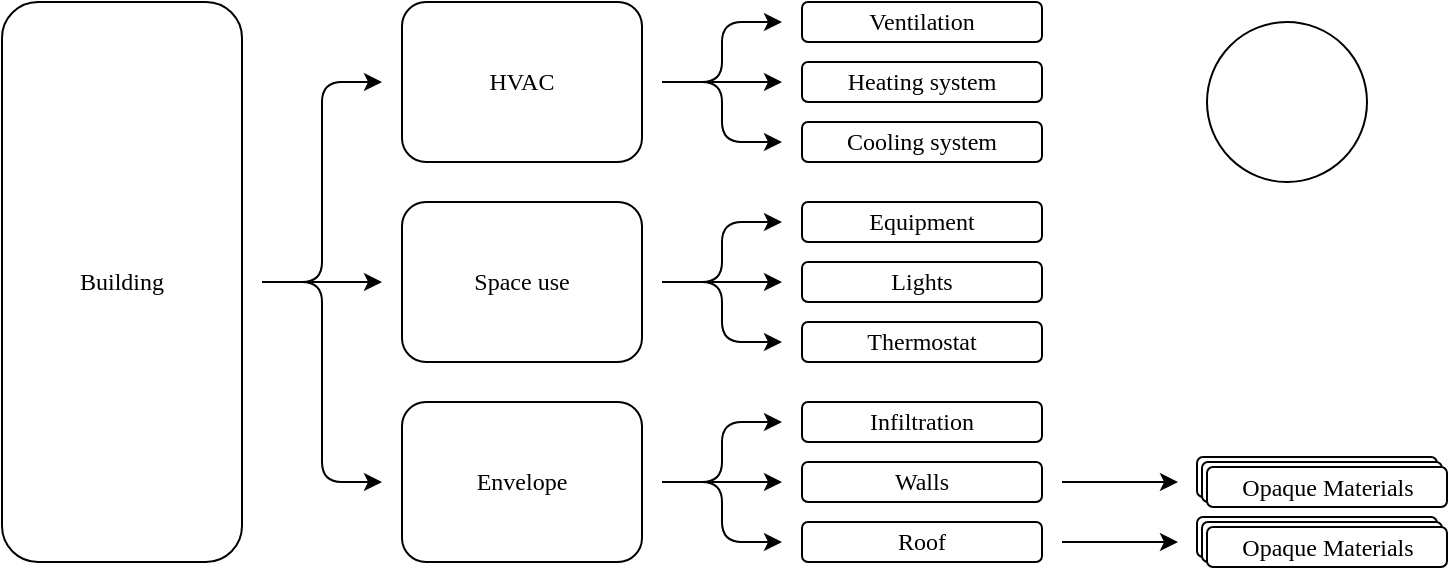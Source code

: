 <mxfile>
    <diagram name="Copy of Page-1" id="dokz-wJN54sTGclhxk2S">
        <mxGraphModel dx="2255" dy="1465" grid="1" gridSize="10" guides="1" tooltips="1" connect="1" arrows="1" fold="1" page="1" pageScale="1" pageWidth="1700" pageHeight="1100" math="0" shadow="0">
            <root>
                <mxCell id="T8wHLgbw-fjmUqiS9dSS-0"/>
                <mxCell id="T8wHLgbw-fjmUqiS9dSS-1" parent="T8wHLgbw-fjmUqiS9dSS-0"/>
                <mxCell id="T8wHLgbw-fjmUqiS9dSS-2" style="edgeStyle=elbowEdgeStyle;html=1;fontFamily=acumin pro;sourcePerimeterSpacing=10;targetPerimeterSpacing=10;strokeColor=#000000;" parent="T8wHLgbw-fjmUqiS9dSS-1" source="T8wHLgbw-fjmUqiS9dSS-5" target="T8wHLgbw-fjmUqiS9dSS-9" edge="1">
                    <mxGeometry relative="1" as="geometry"/>
                </mxCell>
                <mxCell id="T8wHLgbw-fjmUqiS9dSS-3" style="edgeStyle=elbowEdgeStyle;shape=connector;rounded=1;html=1;labelBackgroundColor=default;strokeColor=#000000;fontFamily=acumin pro;fontSize=11;fontColor=default;endArrow=classic;sourcePerimeterSpacing=10;targetPerimeterSpacing=10;" parent="T8wHLgbw-fjmUqiS9dSS-1" source="T8wHLgbw-fjmUqiS9dSS-5" target="T8wHLgbw-fjmUqiS9dSS-13" edge="1">
                    <mxGeometry relative="1" as="geometry"/>
                </mxCell>
                <mxCell id="T8wHLgbw-fjmUqiS9dSS-4" style="edgeStyle=elbowEdgeStyle;shape=connector;rounded=1;html=1;labelBackgroundColor=default;strokeColor=#000000;fontFamily=acumin pro;fontSize=11;fontColor=default;endArrow=classic;sourcePerimeterSpacing=10;targetPerimeterSpacing=10;" parent="T8wHLgbw-fjmUqiS9dSS-1" source="T8wHLgbw-fjmUqiS9dSS-5" target="T8wHLgbw-fjmUqiS9dSS-17" edge="1">
                    <mxGeometry relative="1" as="geometry"/>
                </mxCell>
                <mxCell id="T8wHLgbw-fjmUqiS9dSS-5" value="&lt;font&gt;Building&lt;/font&gt;" style="rounded=1;whiteSpace=wrap;html=1;fontFamily=acumin pro;" parent="T8wHLgbw-fjmUqiS9dSS-1" vertex="1">
                    <mxGeometry x="120" y="40" width="120" height="280" as="geometry"/>
                </mxCell>
                <mxCell id="T8wHLgbw-fjmUqiS9dSS-6" style="edgeStyle=elbowEdgeStyle;shape=connector;rounded=1;html=1;labelBackgroundColor=default;strokeColor=#000000;fontFamily=acumin pro;fontSize=11;fontColor=default;endArrow=classic;sourcePerimeterSpacing=10;targetPerimeterSpacing=10;" parent="T8wHLgbw-fjmUqiS9dSS-1" source="T8wHLgbw-fjmUqiS9dSS-9" target="T8wHLgbw-fjmUqiS9dSS-20" edge="1">
                    <mxGeometry relative="1" as="geometry"/>
                </mxCell>
                <mxCell id="T8wHLgbw-fjmUqiS9dSS-7" style="edgeStyle=elbowEdgeStyle;shape=connector;rounded=1;html=1;labelBackgroundColor=default;strokeColor=#000000;fontFamily=acumin pro;fontSize=11;fontColor=default;endArrow=classic;sourcePerimeterSpacing=10;targetPerimeterSpacing=10;" parent="T8wHLgbw-fjmUqiS9dSS-1" source="T8wHLgbw-fjmUqiS9dSS-9" target="T8wHLgbw-fjmUqiS9dSS-19" edge="1">
                    <mxGeometry relative="1" as="geometry"/>
                </mxCell>
                <mxCell id="T8wHLgbw-fjmUqiS9dSS-8" style="edgeStyle=elbowEdgeStyle;shape=connector;rounded=1;html=1;labelBackgroundColor=default;strokeColor=#000000;fontFamily=acumin pro;fontSize=11;fontColor=default;endArrow=classic;sourcePerimeterSpacing=10;targetPerimeterSpacing=10;" parent="T8wHLgbw-fjmUqiS9dSS-1" source="T8wHLgbw-fjmUqiS9dSS-9" target="T8wHLgbw-fjmUqiS9dSS-18" edge="1">
                    <mxGeometry relative="1" as="geometry"/>
                </mxCell>
                <mxCell id="T8wHLgbw-fjmUqiS9dSS-9" value="&lt;font&gt;HVAC&lt;/font&gt;" style="rounded=1;whiteSpace=wrap;html=1;fontFamily=acumin pro;" parent="T8wHLgbw-fjmUqiS9dSS-1" vertex="1">
                    <mxGeometry x="320" y="40" width="120" height="80" as="geometry"/>
                </mxCell>
                <mxCell id="T8wHLgbw-fjmUqiS9dSS-10" style="edgeStyle=elbowEdgeStyle;shape=connector;rounded=1;html=1;labelBackgroundColor=default;strokeColor=#000000;fontFamily=acumin pro;fontSize=11;fontColor=default;endArrow=classic;sourcePerimeterSpacing=10;targetPerimeterSpacing=10;" parent="T8wHLgbw-fjmUqiS9dSS-1" source="T8wHLgbw-fjmUqiS9dSS-13" target="T8wHLgbw-fjmUqiS9dSS-21" edge="1">
                    <mxGeometry relative="1" as="geometry"/>
                </mxCell>
                <mxCell id="T8wHLgbw-fjmUqiS9dSS-11" style="edgeStyle=elbowEdgeStyle;shape=connector;rounded=1;html=1;labelBackgroundColor=default;strokeColor=#000000;fontFamily=acumin pro;fontSize=11;fontColor=default;endArrow=classic;sourcePerimeterSpacing=10;targetPerimeterSpacing=10;" parent="T8wHLgbw-fjmUqiS9dSS-1" source="T8wHLgbw-fjmUqiS9dSS-13" target="T8wHLgbw-fjmUqiS9dSS-22" edge="1">
                    <mxGeometry relative="1" as="geometry"/>
                </mxCell>
                <mxCell id="T8wHLgbw-fjmUqiS9dSS-12" style="edgeStyle=elbowEdgeStyle;shape=connector;rounded=1;html=1;labelBackgroundColor=default;strokeColor=#000000;fontFamily=acumin pro;fontSize=11;fontColor=default;endArrow=classic;sourcePerimeterSpacing=10;targetPerimeterSpacing=10;" parent="T8wHLgbw-fjmUqiS9dSS-1" source="T8wHLgbw-fjmUqiS9dSS-13" target="T8wHLgbw-fjmUqiS9dSS-23" edge="1">
                    <mxGeometry relative="1" as="geometry"/>
                </mxCell>
                <mxCell id="T8wHLgbw-fjmUqiS9dSS-13" value="&lt;font&gt;Space use&lt;/font&gt;" style="rounded=1;whiteSpace=wrap;html=1;fontFamily=acumin pro;" parent="T8wHLgbw-fjmUqiS9dSS-1" vertex="1">
                    <mxGeometry x="320" y="140" width="120" height="80" as="geometry"/>
                </mxCell>
                <mxCell id="T8wHLgbw-fjmUqiS9dSS-14" style="edgeStyle=elbowEdgeStyle;shape=connector;rounded=1;html=1;labelBackgroundColor=default;strokeColor=#000000;fontFamily=acumin pro;fontSize=11;fontColor=default;endArrow=classic;sourcePerimeterSpacing=10;targetPerimeterSpacing=10;" parent="T8wHLgbw-fjmUqiS9dSS-1" source="T8wHLgbw-fjmUqiS9dSS-17" target="T8wHLgbw-fjmUqiS9dSS-24" edge="1">
                    <mxGeometry relative="1" as="geometry"/>
                </mxCell>
                <mxCell id="T8wHLgbw-fjmUqiS9dSS-15" style="edgeStyle=elbowEdgeStyle;shape=connector;rounded=1;html=1;labelBackgroundColor=default;strokeColor=#000000;fontFamily=acumin pro;fontSize=11;fontColor=default;endArrow=classic;sourcePerimeterSpacing=10;targetPerimeterSpacing=10;" parent="T8wHLgbw-fjmUqiS9dSS-1" source="T8wHLgbw-fjmUqiS9dSS-17" target="T8wHLgbw-fjmUqiS9dSS-25" edge="1">
                    <mxGeometry relative="1" as="geometry"/>
                </mxCell>
                <mxCell id="T8wHLgbw-fjmUqiS9dSS-16" style="edgeStyle=elbowEdgeStyle;shape=connector;rounded=1;html=1;labelBackgroundColor=default;strokeColor=#000000;fontFamily=acumin pro;fontSize=11;fontColor=default;endArrow=classic;sourcePerimeterSpacing=10;targetPerimeterSpacing=10;" parent="T8wHLgbw-fjmUqiS9dSS-1" source="T8wHLgbw-fjmUqiS9dSS-17" target="T8wHLgbw-fjmUqiS9dSS-27" edge="1">
                    <mxGeometry relative="1" as="geometry"/>
                </mxCell>
                <mxCell id="T8wHLgbw-fjmUqiS9dSS-17" value="&lt;font&gt;Envelope&lt;/font&gt;" style="rounded=1;whiteSpace=wrap;html=1;fontFamily=acumin pro;" parent="T8wHLgbw-fjmUqiS9dSS-1" vertex="1">
                    <mxGeometry x="320" y="240" width="120" height="80" as="geometry"/>
                </mxCell>
                <mxCell id="T8wHLgbw-fjmUqiS9dSS-18" value="&lt;font&gt;Cooling system&lt;br&gt;&lt;/font&gt;" style="rounded=1;whiteSpace=wrap;html=1;fontFamily=acumin pro;" parent="T8wHLgbw-fjmUqiS9dSS-1" vertex="1">
                    <mxGeometry x="520" y="100" width="120" height="20" as="geometry"/>
                </mxCell>
                <mxCell id="T8wHLgbw-fjmUqiS9dSS-19" value="&lt;font&gt;Heating system&lt;br&gt;&lt;/font&gt;" style="rounded=1;whiteSpace=wrap;html=1;fontFamily=acumin pro;" parent="T8wHLgbw-fjmUqiS9dSS-1" vertex="1">
                    <mxGeometry x="520" y="70" width="120" height="20" as="geometry"/>
                </mxCell>
                <mxCell id="T8wHLgbw-fjmUqiS9dSS-20" value="&lt;font&gt;Ventilation&lt;br&gt;&lt;/font&gt;" style="rounded=1;whiteSpace=wrap;html=1;fontFamily=acumin pro;" parent="T8wHLgbw-fjmUqiS9dSS-1" vertex="1">
                    <mxGeometry x="520" y="40" width="120" height="20" as="geometry"/>
                </mxCell>
                <mxCell id="T8wHLgbw-fjmUqiS9dSS-21" value="&lt;font&gt;Equipment&lt;br&gt;&lt;/font&gt;" style="rounded=1;whiteSpace=wrap;html=1;fontFamily=acumin pro;" parent="T8wHLgbw-fjmUqiS9dSS-1" vertex="1">
                    <mxGeometry x="520" y="140" width="120" height="20" as="geometry"/>
                </mxCell>
                <mxCell id="T8wHLgbw-fjmUqiS9dSS-22" value="&lt;font&gt;Lights&lt;br&gt;&lt;/font&gt;" style="rounded=1;whiteSpace=wrap;html=1;fontFamily=acumin pro;" parent="T8wHLgbw-fjmUqiS9dSS-1" vertex="1">
                    <mxGeometry x="520" y="170" width="120" height="20" as="geometry"/>
                </mxCell>
                <mxCell id="T8wHLgbw-fjmUqiS9dSS-23" value="&lt;font&gt;Thermostat&lt;br&gt;&lt;/font&gt;" style="rounded=1;whiteSpace=wrap;html=1;fontFamily=acumin pro;" parent="T8wHLgbw-fjmUqiS9dSS-1" vertex="1">
                    <mxGeometry x="520" y="200" width="120" height="20" as="geometry"/>
                </mxCell>
                <mxCell id="T8wHLgbw-fjmUqiS9dSS-24" value="&lt;font&gt;Infiltration&lt;br&gt;&lt;/font&gt;" style="rounded=1;whiteSpace=wrap;html=1;fontFamily=acumin pro;" parent="T8wHLgbw-fjmUqiS9dSS-1" vertex="1">
                    <mxGeometry x="520" y="240" width="120" height="20" as="geometry"/>
                </mxCell>
                <mxCell id="T8wHLgbw-fjmUqiS9dSS-25" value="&lt;font&gt;Walls&lt;br&gt;&lt;/font&gt;" style="rounded=1;whiteSpace=wrap;html=1;fontFamily=acumin pro;" parent="T8wHLgbw-fjmUqiS9dSS-1" vertex="1">
                    <mxGeometry x="520" y="270" width="120" height="20" as="geometry"/>
                </mxCell>
                <mxCell id="T8wHLgbw-fjmUqiS9dSS-26" style="edgeStyle=elbowEdgeStyle;shape=connector;rounded=1;html=1;labelBackgroundColor=default;strokeColor=#000000;fontFamily=acumin pro;fontSize=11;fontColor=default;endArrow=classic;sourcePerimeterSpacing=10;targetPerimeterSpacing=12;" parent="T8wHLgbw-fjmUqiS9dSS-1" source="T8wHLgbw-fjmUqiS9dSS-27" target="T8wHLgbw-fjmUqiS9dSS-29" edge="1">
                    <mxGeometry relative="1" as="geometry"/>
                </mxCell>
                <mxCell id="T8wHLgbw-fjmUqiS9dSS-27" value="&lt;font&gt;Roof&lt;br&gt;&lt;/font&gt;" style="rounded=1;whiteSpace=wrap;html=1;fontFamily=acumin pro;" parent="T8wHLgbw-fjmUqiS9dSS-1" vertex="1">
                    <mxGeometry x="520" y="300" width="120" height="20" as="geometry"/>
                </mxCell>
                <mxCell id="T8wHLgbw-fjmUqiS9dSS-28" value="&lt;font&gt;&lt;br&gt;&lt;/font&gt;" style="rounded=1;whiteSpace=wrap;html=1;fontFamily=acumin pro;" parent="T8wHLgbw-fjmUqiS9dSS-1" vertex="1">
                    <mxGeometry x="717.5" y="297.5" width="120" height="20" as="geometry"/>
                </mxCell>
                <mxCell id="T8wHLgbw-fjmUqiS9dSS-29" value="&lt;font&gt;&lt;br&gt;&lt;/font&gt;" style="rounded=1;whiteSpace=wrap;html=1;fontFamily=acumin pro;" parent="T8wHLgbw-fjmUqiS9dSS-1" vertex="1">
                    <mxGeometry x="720" y="300" width="120" height="20" as="geometry"/>
                </mxCell>
                <mxCell id="T8wHLgbw-fjmUqiS9dSS-30" value="&lt;font&gt;Opaque Materials&lt;br&gt;&lt;/font&gt;" style="rounded=1;whiteSpace=wrap;html=1;fontFamily=acumin pro;" parent="T8wHLgbw-fjmUqiS9dSS-1" vertex="1">
                    <mxGeometry x="722.5" y="302.5" width="120" height="20" as="geometry"/>
                </mxCell>
                <mxCell id="T8wHLgbw-fjmUqiS9dSS-31" style="edgeStyle=elbowEdgeStyle;shape=connector;rounded=1;html=1;labelBackgroundColor=default;strokeColor=#000000;fontFamily=acumin pro;fontSize=11;fontColor=default;endArrow=classic;sourcePerimeterSpacing=10;targetPerimeterSpacing=12;" parent="T8wHLgbw-fjmUqiS9dSS-1" target="T8wHLgbw-fjmUqiS9dSS-33" edge="1">
                    <mxGeometry relative="1" as="geometry">
                        <mxPoint x="650" y="280" as="sourcePoint"/>
                    </mxGeometry>
                </mxCell>
                <mxCell id="T8wHLgbw-fjmUqiS9dSS-32" value="&lt;font&gt;&lt;br&gt;&lt;/font&gt;" style="rounded=1;whiteSpace=wrap;html=1;fontFamily=acumin pro;" parent="T8wHLgbw-fjmUqiS9dSS-1" vertex="1">
                    <mxGeometry x="717.5" y="267.5" width="120" height="20" as="geometry"/>
                </mxCell>
                <mxCell id="T8wHLgbw-fjmUqiS9dSS-33" value="&lt;font&gt;&lt;br&gt;&lt;/font&gt;" style="rounded=1;whiteSpace=wrap;html=1;fontFamily=acumin pro;" parent="T8wHLgbw-fjmUqiS9dSS-1" vertex="1">
                    <mxGeometry x="720" y="270" width="120" height="20" as="geometry"/>
                </mxCell>
                <mxCell id="T8wHLgbw-fjmUqiS9dSS-34" value="&lt;font&gt;Opaque Materials&lt;br&gt;&lt;/font&gt;" style="rounded=1;whiteSpace=wrap;html=1;fontFamily=acumin pro;" parent="T8wHLgbw-fjmUqiS9dSS-1" vertex="1">
                    <mxGeometry x="722.5" y="272.5" width="120" height="20" as="geometry"/>
                </mxCell>
                <mxCell id="phsTz7MjLecGbFcVZ3N5-0" value="" style="ellipse;whiteSpace=wrap;html=1;aspect=fixed;" parent="T8wHLgbw-fjmUqiS9dSS-1" vertex="1">
                    <mxGeometry x="722.5" y="50" width="80" height="80" as="geometry"/>
                </mxCell>
            </root>
        </mxGraphModel>
    </diagram>
    <diagram id="hE_Ck4AEwyXCThlsGAtj" name="Page-1">
        <mxGraphModel dx="1555" dy="1010" grid="1" gridSize="10" guides="1" tooltips="1" connect="1" arrows="1" fold="1" page="1" pageScale="1" pageWidth="1700" pageHeight="1100" math="0" shadow="0">
            <root>
                <mxCell id="0"/>
                <mxCell id="1" parent="0"/>
                <mxCell id="7" style="edgeStyle=elbowEdgeStyle;html=1;fontFamily=acumin pro;sourcePerimeterSpacing=10;targetPerimeterSpacing=10;strokeColor=#000000;" parent="1" source="2" target="3" edge="1">
                    <mxGeometry relative="1" as="geometry"/>
                </mxCell>
                <mxCell id="8" style="edgeStyle=elbowEdgeStyle;shape=connector;rounded=1;html=1;labelBackgroundColor=default;strokeColor=#000000;fontFamily=acumin pro;fontSize=11;fontColor=default;endArrow=classic;sourcePerimeterSpacing=10;targetPerimeterSpacing=10;" parent="1" source="2" target="4" edge="1">
                    <mxGeometry relative="1" as="geometry"/>
                </mxCell>
                <mxCell id="9" style="edgeStyle=elbowEdgeStyle;shape=connector;rounded=1;html=1;labelBackgroundColor=default;strokeColor=#000000;fontFamily=acumin pro;fontSize=11;fontColor=default;endArrow=classic;sourcePerimeterSpacing=10;targetPerimeterSpacing=10;" parent="1" source="2" target="5" edge="1">
                    <mxGeometry relative="1" as="geometry"/>
                </mxCell>
                <mxCell id="2" value="&lt;font style=&quot;color: rgb(255, 255, 255);&quot;&gt;Building&lt;/font&gt;" style="rounded=1;whiteSpace=wrap;html=1;fontFamily=acumin pro;fillColor=#000000;fontColor=#FBFBFB;" parent="1" vertex="1">
                    <mxGeometry x="120" y="40" width="120" height="280" as="geometry"/>
                </mxCell>
                <mxCell id="13" style="edgeStyle=elbowEdgeStyle;shape=connector;rounded=1;html=1;labelBackgroundColor=default;strokeColor=#000000;fontFamily=acumin pro;fontSize=11;fontColor=default;endArrow=classic;sourcePerimeterSpacing=10;targetPerimeterSpacing=10;" parent="1" source="3" target="12" edge="1">
                    <mxGeometry relative="1" as="geometry"/>
                </mxCell>
                <mxCell id="14" style="edgeStyle=elbowEdgeStyle;shape=connector;rounded=1;html=1;labelBackgroundColor=default;strokeColor=#000000;fontFamily=acumin pro;fontSize=11;fontColor=default;endArrow=classic;sourcePerimeterSpacing=10;targetPerimeterSpacing=10;" parent="1" source="3" target="11" edge="1">
                    <mxGeometry relative="1" as="geometry"/>
                </mxCell>
                <mxCell id="16" style="edgeStyle=elbowEdgeStyle;shape=connector;rounded=1;html=1;labelBackgroundColor=default;strokeColor=#000000;fontFamily=acumin pro;fontSize=11;fontColor=default;endArrow=classic;sourcePerimeterSpacing=10;targetPerimeterSpacing=10;" parent="1" source="3" target="10" edge="1">
                    <mxGeometry relative="1" as="geometry"/>
                </mxCell>
                <mxCell id="3" value="&lt;font style=&quot;color: rgb(255, 255, 255);&quot;&gt;HVAC&lt;/font&gt;" style="rounded=1;whiteSpace=wrap;html=1;fontFamily=acumin pro;fillColor=#000000;fontColor=#FBFBFB;" parent="1" vertex="1">
                    <mxGeometry x="320" y="40" width="120" height="80" as="geometry"/>
                </mxCell>
                <mxCell id="20" style="edgeStyle=elbowEdgeStyle;shape=connector;rounded=1;html=1;labelBackgroundColor=default;strokeColor=#000000;fontFamily=acumin pro;fontSize=11;fontColor=default;endArrow=classic;sourcePerimeterSpacing=10;targetPerimeterSpacing=10;" parent="1" source="4" target="17" edge="1">
                    <mxGeometry relative="1" as="geometry"/>
                </mxCell>
                <mxCell id="21" style="edgeStyle=elbowEdgeStyle;shape=connector;rounded=1;html=1;labelBackgroundColor=default;strokeColor=#000000;fontFamily=acumin pro;fontSize=11;fontColor=default;endArrow=classic;sourcePerimeterSpacing=10;targetPerimeterSpacing=10;" parent="1" source="4" target="18" edge="1">
                    <mxGeometry relative="1" as="geometry"/>
                </mxCell>
                <mxCell id="22" style="edgeStyle=elbowEdgeStyle;shape=connector;rounded=1;html=1;labelBackgroundColor=default;strokeColor=#000000;fontFamily=acumin pro;fontSize=11;fontColor=default;endArrow=classic;sourcePerimeterSpacing=10;targetPerimeterSpacing=10;" parent="1" source="4" target="19" edge="1">
                    <mxGeometry relative="1" as="geometry"/>
                </mxCell>
                <mxCell id="4" value="&lt;font style=&quot;color: rgb(255, 255, 255);&quot;&gt;Space use&lt;/font&gt;" style="rounded=1;whiteSpace=wrap;html=1;fontFamily=acumin pro;fillColor=#000000;fontColor=#FFFFFF;" parent="1" vertex="1">
                    <mxGeometry x="320" y="140" width="120" height="80" as="geometry"/>
                </mxCell>
                <mxCell id="26" style="edgeStyle=elbowEdgeStyle;shape=connector;rounded=1;html=1;labelBackgroundColor=default;strokeColor=#000000;fontFamily=acumin pro;fontSize=11;fontColor=default;endArrow=classic;sourcePerimeterSpacing=10;targetPerimeterSpacing=10;" parent="1" source="5" target="23" edge="1">
                    <mxGeometry relative="1" as="geometry"/>
                </mxCell>
                <mxCell id="27" style="edgeStyle=elbowEdgeStyle;shape=connector;rounded=1;html=1;labelBackgroundColor=default;strokeColor=#000000;fontFamily=acumin pro;fontSize=11;fontColor=default;endArrow=classic;sourcePerimeterSpacing=10;targetPerimeterSpacing=10;" parent="1" source="5" target="24" edge="1">
                    <mxGeometry relative="1" as="geometry"/>
                </mxCell>
                <mxCell id="28" style="edgeStyle=elbowEdgeStyle;shape=connector;rounded=1;html=1;labelBackgroundColor=default;strokeColor=#000000;fontFamily=acumin pro;fontSize=11;fontColor=default;endArrow=classic;sourcePerimeterSpacing=10;targetPerimeterSpacing=10;" parent="1" source="5" target="25" edge="1">
                    <mxGeometry relative="1" as="geometry"/>
                </mxCell>
                <mxCell id="57" style="edgeStyle=elbowEdgeStyle;shape=connector;rounded=1;html=1;strokeColor=#000000;align=center;verticalAlign=middle;fontFamily=acumin pro;fontSize=11;fontColor=default;labelBackgroundColor=default;endArrow=classic;sourcePerimeterSpacing=10;targetPerimeterSpacing=10;" edge="1" parent="1" source="5" target="56">
                    <mxGeometry relative="1" as="geometry"/>
                </mxCell>
                <mxCell id="5" value="&lt;font style=&quot;color: rgb(255, 255, 255);&quot;&gt;Envelope&lt;/font&gt;" style="rounded=1;whiteSpace=wrap;html=1;fontFamily=acumin pro;fillColor=#000000;fontColor=#FFFFFF;" parent="1" vertex="1">
                    <mxGeometry x="320" y="240" width="120" height="80" as="geometry"/>
                </mxCell>
                <mxCell id="10" value="&lt;font&gt;&lt;font style=&quot;color: rgb(255, 255, 255);&quot;&gt;Cooling system&lt;/font&gt;&lt;br&gt;&lt;/font&gt;" style="rounded=1;whiteSpace=wrap;html=1;fontFamily=acumin pro;fillColor=#000000;fontColor=#FBFBFB;strokeColor=default;align=center;verticalAlign=middle;fontSize=12;" parent="1" vertex="1">
                    <mxGeometry x="520" y="100" width="120" height="20" as="geometry"/>
                </mxCell>
                <mxCell id="11" value="&lt;font&gt;&lt;font style=&quot;color: rgb(255, 255, 255);&quot;&gt;Heating system&lt;/font&gt;&lt;br&gt;&lt;/font&gt;" style="rounded=1;whiteSpace=wrap;html=1;fontFamily=acumin pro;fillColor=#000000;fontColor=#FBFBFB;" parent="1" vertex="1">
                    <mxGeometry x="520" y="70" width="120" height="20" as="geometry"/>
                </mxCell>
                <mxCell id="12" value="&lt;font&gt;&lt;font style=&quot;color: rgb(255, 255, 255);&quot;&gt;Ventilation&lt;/font&gt;&lt;br&gt;&lt;/font&gt;" style="rounded=1;whiteSpace=wrap;html=1;fontFamily=acumin pro;fillColor=#000000;fontColor=#FBFBFB;" parent="1" vertex="1">
                    <mxGeometry x="520" y="40" width="120" height="20" as="geometry"/>
                </mxCell>
                <mxCell id="17" value="&lt;font&gt;&lt;font style=&quot;color: rgb(255, 255, 255);&quot;&gt;Equipment&lt;/font&gt;&lt;br&gt;&lt;/font&gt;" style="rounded=1;whiteSpace=wrap;html=1;fontFamily=acumin pro;fillColor=#000000;fontColor=#FBFBFB;strokeColor=#66B2FF;strokeWidth=2;" parent="1" vertex="1">
                    <mxGeometry x="520" y="140" width="120" height="20" as="geometry"/>
                </mxCell>
                <mxCell id="18" value="&lt;font&gt;&lt;font style=&quot;color: rgb(255, 255, 255);&quot;&gt;Lights&lt;/font&gt;&lt;br&gt;&lt;/font&gt;" style="rounded=1;whiteSpace=wrap;html=1;fontFamily=acumin pro;fillColor=#000000;fontColor=#FBFBFB;" parent="1" vertex="1">
                    <mxGeometry x="520" y="170" width="120" height="20" as="geometry"/>
                </mxCell>
                <mxCell id="19" value="&lt;font&gt;&lt;font style=&quot;color: rgb(255, 255, 255);&quot;&gt;Thermostat&lt;/font&gt;&lt;br&gt;&lt;/font&gt;" style="rounded=1;whiteSpace=wrap;html=1;fontFamily=acumin pro;fillColor=#000000;fontColor=#FBFBFB;" parent="1" vertex="1">
                    <mxGeometry x="520" y="200" width="120" height="20" as="geometry"/>
                </mxCell>
                <mxCell id="23" value="&lt;font&gt;&lt;font style=&quot;color: rgb(255, 255, 255);&quot;&gt;Infiltration&lt;/font&gt;&lt;br&gt;&lt;/font&gt;" style="rounded=1;whiteSpace=wrap;html=1;fontFamily=acumin pro;fillColor=#000000;fontColor=#FBFBFB;" parent="1" vertex="1">
                    <mxGeometry x="520" y="240" width="120" height="20" as="geometry"/>
                </mxCell>
                <mxCell id="24" value="&lt;font&gt;&lt;font style=&quot;color: rgb(255, 255, 255);&quot;&gt;Walls&lt;/font&gt;&lt;br&gt;&lt;/font&gt;" style="rounded=1;whiteSpace=wrap;html=1;fontFamily=acumin pro;fillColor=#000000;fontColor=#FBFBFB;" parent="1" vertex="1">
                    <mxGeometry x="520" y="270" width="120" height="20" as="geometry"/>
                </mxCell>
                <mxCell id="45" style="edgeStyle=elbowEdgeStyle;shape=connector;rounded=1;html=1;labelBackgroundColor=default;strokeColor=#000000;fontFamily=acumin pro;fontSize=11;fontColor=default;endArrow=classic;sourcePerimeterSpacing=10;targetPerimeterSpacing=12;" parent="1" source="25" target="34" edge="1">
                    <mxGeometry relative="1" as="geometry"/>
                </mxCell>
                <mxCell id="25" value="&lt;font&gt;&lt;font style=&quot;color: rgb(255, 255, 255);&quot;&gt;Roof&lt;/font&gt;&lt;br&gt;&lt;/font&gt;" style="rounded=1;whiteSpace=wrap;html=1;fontFamily=acumin pro;fillColor=#000000;fontColor=#FBFBFB;" parent="1" vertex="1">
                    <mxGeometry x="520" y="300" width="120" height="20" as="geometry"/>
                </mxCell>
                <mxCell id="29" value="&lt;font&gt;&lt;br&gt;&lt;/font&gt;" style="rounded=1;whiteSpace=wrap;html=1;fontFamily=acumin pro;strokeColor=#FFFFFF;align=center;verticalAlign=middle;fontSize=12;fontColor=#FBFBFB;fillColor=#000000;" parent="1" vertex="1">
                    <mxGeometry x="717.5" y="297.5" width="120" height="20" as="geometry"/>
                </mxCell>
                <mxCell id="34" value="&lt;font&gt;&lt;br&gt;&lt;/font&gt;" style="rounded=1;whiteSpace=wrap;html=1;fontFamily=acumin pro;strokeColor=#FFFFFF;align=center;verticalAlign=middle;fontSize=12;fontColor=#FBFBFB;fillColor=#000000;" parent="1" vertex="1">
                    <mxGeometry x="720" y="300" width="120" height="20" as="geometry"/>
                </mxCell>
                <mxCell id="35" value="&lt;font&gt;&lt;font style=&quot;color: rgb(255, 255, 255);&quot;&gt;Opaque Materials&lt;/font&gt;&lt;br&gt;&lt;/font&gt;" style="rounded=1;whiteSpace=wrap;html=1;fontFamily=acumin pro;strokeColor=#FFFFFF;align=center;verticalAlign=middle;fontSize=12;fontColor=#FBFBFB;fillColor=#000000;" parent="1" vertex="1">
                    <mxGeometry x="722.5" y="302.5" width="120" height="20" as="geometry"/>
                </mxCell>
                <mxCell id="46" style="edgeStyle=elbowEdgeStyle;shape=connector;rounded=1;html=1;labelBackgroundColor=default;strokeColor=#000000;fontFamily=acumin pro;fontSize=11;fontColor=default;endArrow=classic;sourcePerimeterSpacing=10;targetPerimeterSpacing=12;" parent="1" target="48" edge="1">
                    <mxGeometry relative="1" as="geometry">
                        <mxPoint x="650" y="280" as="sourcePoint"/>
                    </mxGeometry>
                </mxCell>
                <mxCell id="47" value="&lt;font&gt;&lt;br&gt;&lt;/font&gt;" style="rounded=1;whiteSpace=wrap;html=1;fontFamily=acumin pro;strokeColor=#FFFFFF;align=center;verticalAlign=middle;fontSize=12;fontColor=#FBFBFB;fillColor=#000000;" parent="1" vertex="1">
                    <mxGeometry x="717.5" y="267.5" width="120" height="20" as="geometry"/>
                </mxCell>
                <mxCell id="48" value="&lt;font&gt;&lt;br&gt;&lt;/font&gt;" style="rounded=1;whiteSpace=wrap;html=1;fontFamily=acumin pro;strokeColor=#FFFFFF;align=center;verticalAlign=middle;fontSize=12;fontColor=#FBFBFB;fillColor=#000000;" parent="1" vertex="1">
                    <mxGeometry x="720" y="270" width="120" height="20" as="geometry"/>
                </mxCell>
                <mxCell id="49" value="&lt;font&gt;&lt;font style=&quot;color: rgb(255, 255, 255);&quot;&gt;Opaque Materials&lt;/font&gt;&lt;br&gt;&lt;/font&gt;" style="rounded=1;whiteSpace=wrap;html=1;fontFamily=acumin pro;strokeColor=#FFFFFF;align=center;verticalAlign=middle;fontSize=12;fontColor=#FBFBFB;fillColor=#000000;" parent="1" vertex="1">
                    <mxGeometry x="722.5" y="272.5" width="120" height="20" as="geometry"/>
                </mxCell>
                <mxCell id="54" style="edgeStyle=elbowEdgeStyle;shape=connector;rounded=1;html=1;strokeColor=#66B2FF;align=center;verticalAlign=middle;fontFamily=acumin pro;fontSize=11;fontColor=default;labelBackgroundColor=default;endArrow=classic;sourcePerimeterSpacing=10;targetPerimeterSpacing=10;" edge="1" parent="1" source="50" target="17">
                    <mxGeometry relative="1" as="geometry">
                        <Array as="points">
                            <mxPoint x="783" y="130"/>
                        </Array>
                    </mxGeometry>
                </mxCell>
                <mxCell id="50" value="Income&lt;div&gt;level&lt;/div&gt;" style="ellipse;whiteSpace=wrap;html=1;aspect=fixed;strokeColor=#999999;fillColor=#66B2FF;" vertex="1" parent="1">
                    <mxGeometry x="752.5" y="40" width="60" height="60" as="geometry"/>
                </mxCell>
                <mxCell id="56" value="&lt;font&gt;&lt;font style=&quot;color: rgb(255, 255, 255);&quot;&gt;...&lt;/font&gt;&lt;br&gt;&lt;/font&gt;" style="rounded=1;whiteSpace=wrap;html=1;fontFamily=acumin pro;fillColor=#000000;fontColor=#FBFBFB;" vertex="1" parent="1">
                    <mxGeometry x="520" y="330" width="120" height="20" as="geometry"/>
                </mxCell>
            </root>
        </mxGraphModel>
    </diagram>
</mxfile>
